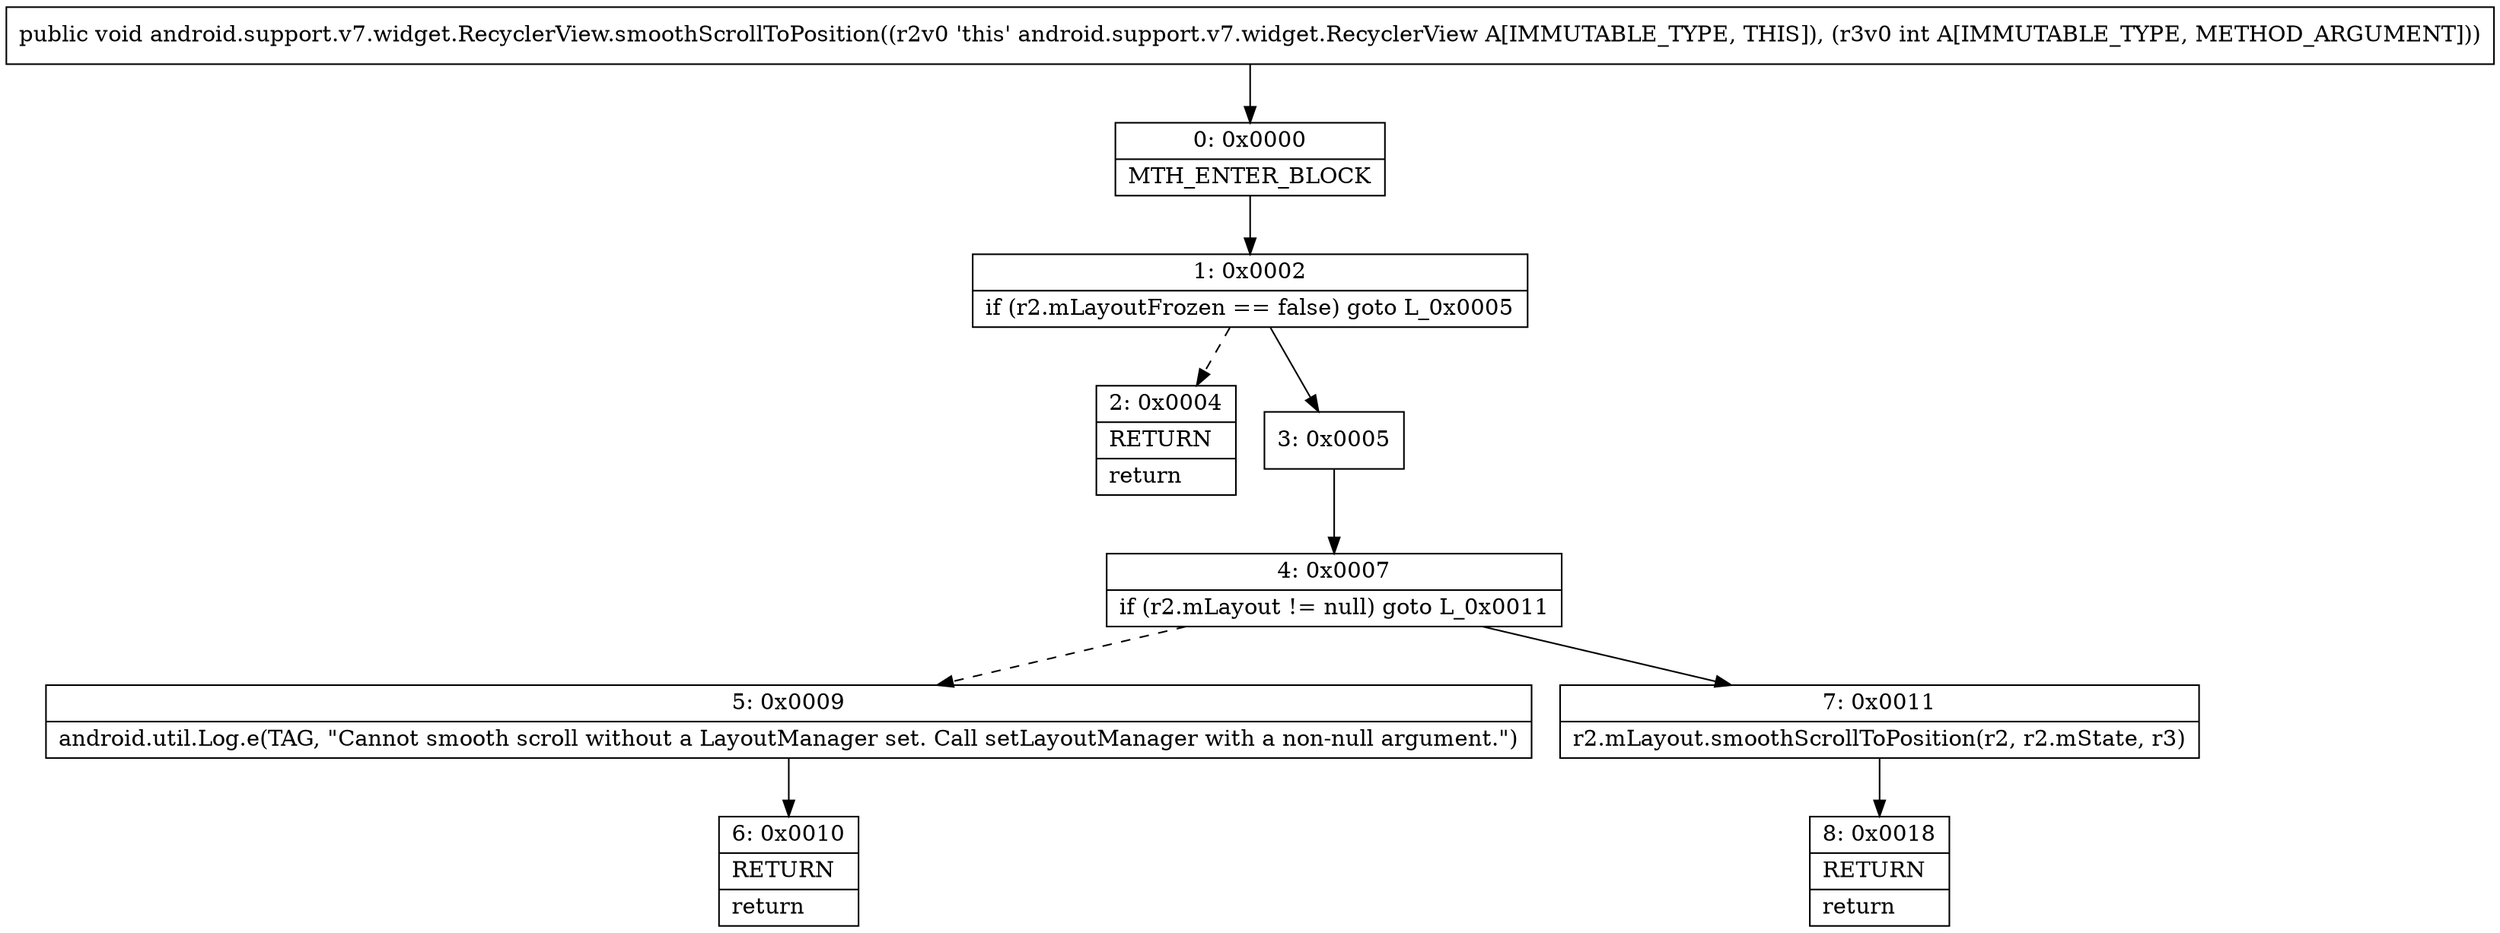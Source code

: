 digraph "CFG forandroid.support.v7.widget.RecyclerView.smoothScrollToPosition(I)V" {
Node_0 [shape=record,label="{0\:\ 0x0000|MTH_ENTER_BLOCK\l}"];
Node_1 [shape=record,label="{1\:\ 0x0002|if (r2.mLayoutFrozen == false) goto L_0x0005\l}"];
Node_2 [shape=record,label="{2\:\ 0x0004|RETURN\l|return\l}"];
Node_3 [shape=record,label="{3\:\ 0x0005}"];
Node_4 [shape=record,label="{4\:\ 0x0007|if (r2.mLayout != null) goto L_0x0011\l}"];
Node_5 [shape=record,label="{5\:\ 0x0009|android.util.Log.e(TAG, \"Cannot smooth scroll without a LayoutManager set. Call setLayoutManager with a non\-null argument.\")\l}"];
Node_6 [shape=record,label="{6\:\ 0x0010|RETURN\l|return\l}"];
Node_7 [shape=record,label="{7\:\ 0x0011|r2.mLayout.smoothScrollToPosition(r2, r2.mState, r3)\l}"];
Node_8 [shape=record,label="{8\:\ 0x0018|RETURN\l|return\l}"];
MethodNode[shape=record,label="{public void android.support.v7.widget.RecyclerView.smoothScrollToPosition((r2v0 'this' android.support.v7.widget.RecyclerView A[IMMUTABLE_TYPE, THIS]), (r3v0 int A[IMMUTABLE_TYPE, METHOD_ARGUMENT])) }"];
MethodNode -> Node_0;
Node_0 -> Node_1;
Node_1 -> Node_2[style=dashed];
Node_1 -> Node_3;
Node_3 -> Node_4;
Node_4 -> Node_5[style=dashed];
Node_4 -> Node_7;
Node_5 -> Node_6;
Node_7 -> Node_8;
}

